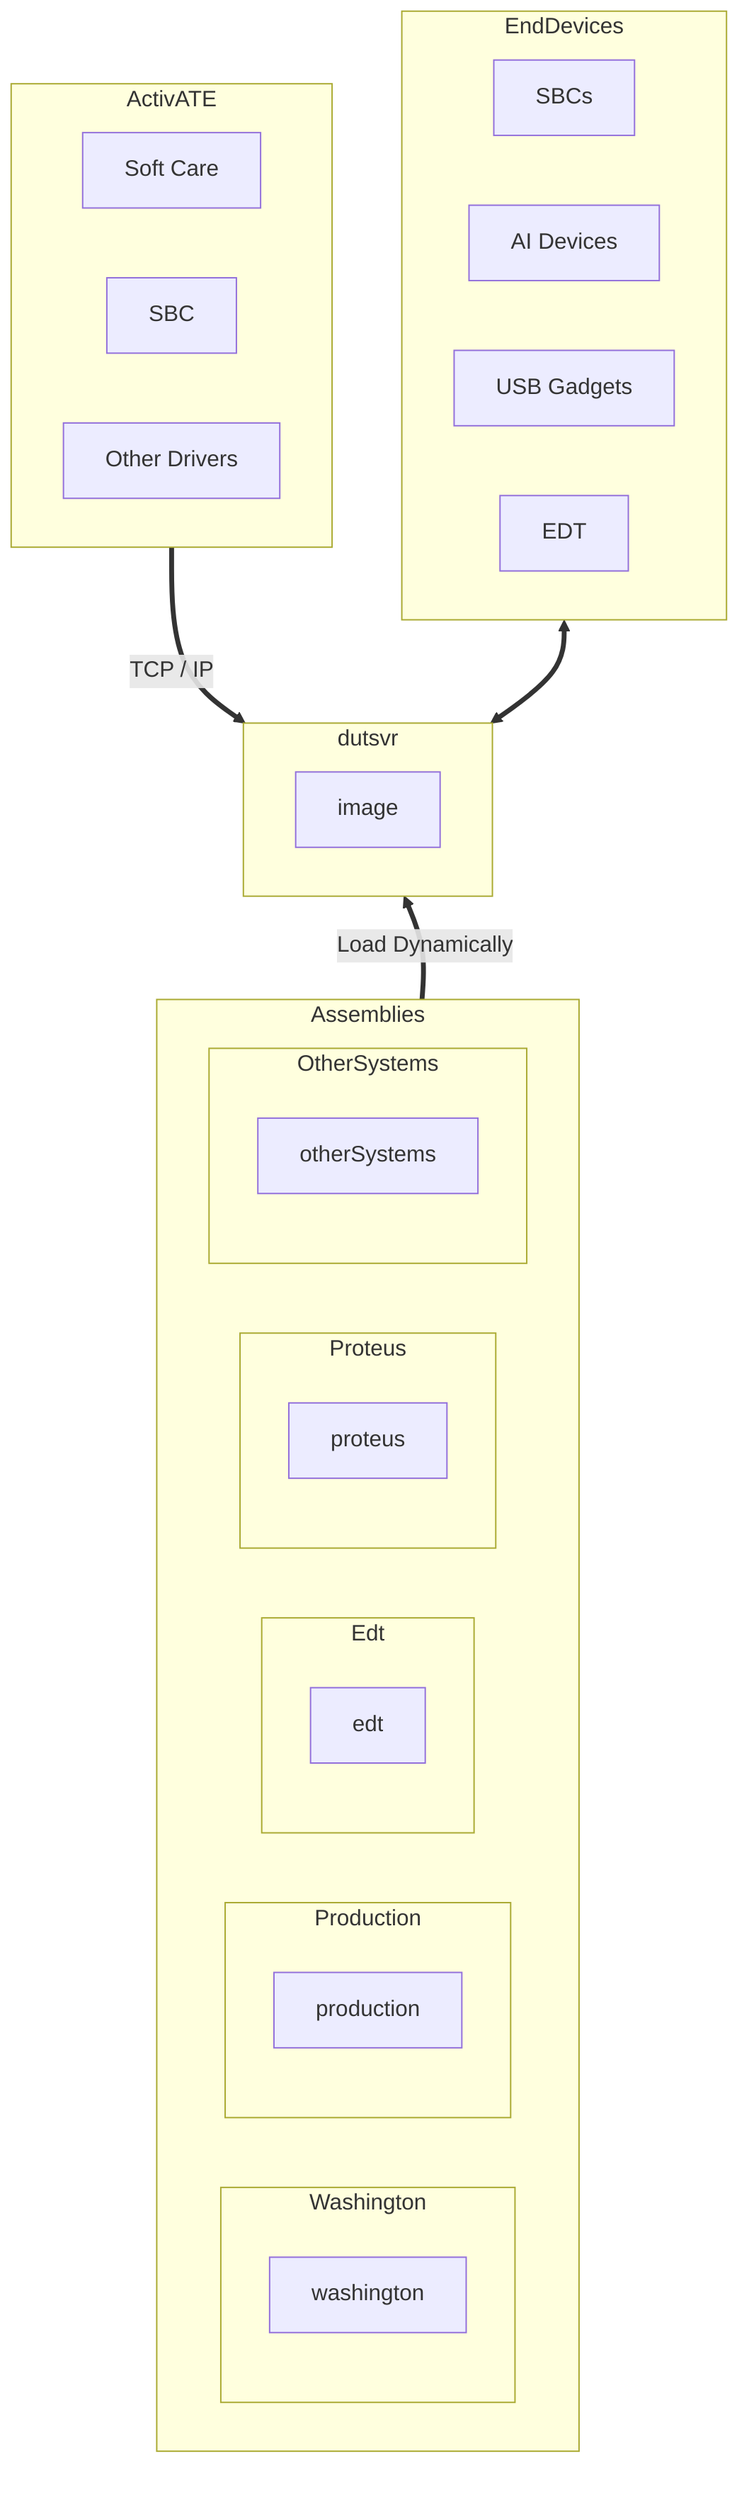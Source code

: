 graph TD

    subgraph ActivATE
      SoftCare["Soft Care"];
      SBC;
      otherdevices["Other Drivers"];
    end

    subgraph dutsvr
      image;
    end

    subgraph Assemblies

      subgraph Washington
        washington;
      end

      subgraph Production
        production;
      end

      subgraph Edt
        edt;
      end

      subgraph Proteus
        proteus;
      end

      subgraph OtherSystems
        otherSystems;
      end

    end
  
    subgraph EndDevices
      SBCs;
      AIDevices["AI Devices"];
      USBGadgets["USB Gadgets"];
      EDT;
    end

  ActivATE ==>|TCP / IP| dutsvr;
  EndDevices <==> dutsvr;
  Assemblies ==> |Load Dynamically| dutsvr;
  dutsvr ~~~ Assemblies;